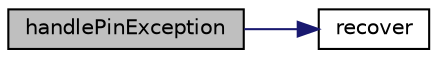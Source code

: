 digraph G
{
  edge [fontname="Helvetica",fontsize="10",labelfontname="Helvetica",labelfontsize="10"];
  node [fontname="Helvetica",fontsize="10",shape=record];
  rankdir=LR;
  Node1 [label="handlePinException",height=0.2,width=0.4,color="black", fillcolor="grey75", style="filled" fontcolor="black"];
  Node1 -> Node2 [color="midnightblue",fontsize="10",style="solid",fontname="Helvetica"];
  Node2 [label="recover",height=0.2,width=0.4,color="black", fillcolor="white", style="filled",URL="$memlog__ctr_8h.html#a505f360905b4ad0fa6e18f19405539ea"];
}
